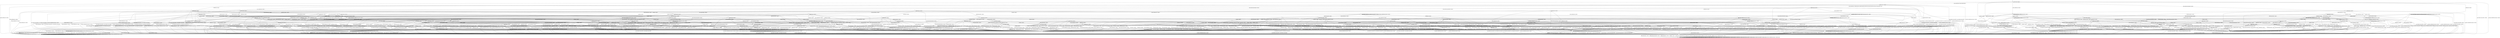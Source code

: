 digraph g {

	s0 [shape="circle" label="s0"];
	s1 [shape="circle" label="s1"];
	s2 [shape="circle" label="s2"];
	s3 [shape="circle" label="s3"];
	s4 [shape="circle" label="s4"];
	s5 [shape="circle" label="s5"];
	s6 [shape="circle" label="s6"];
	s7 [shape="circle" label="s7"];
	s8 [shape="circle" label="s8"];
	s9 [shape="circle" label="s9"];
	s10 [shape="circle" label="s10"];
	s11 [shape="circle" label="s11"];
	s12 [shape="circle" label="s12"];
	s13 [shape="circle" label="s13"];
	s14 [shape="circle" label="s14"];
	s15 [shape="circle" label="s15"];
	s16 [shape="circle" label="s16"];
	s17 [shape="circle" label="s17"];
	s18 [shape="circle" label="s18"];
	s19 [shape="circle" label="s19"];
	s20 [shape="circle" label="s20"];
	s21 [shape="circle" label="s21"];
	s22 [shape="circle" label="s22"];
	s23 [shape="circle" label="s23"];
	s24 [shape="circle" label="s24"];
	s25 [shape="circle" label="s25"];
	s26 [shape="circle" label="s26"];
	s27 [shape="circle" label="s27"];
	s28 [shape="circle" label="s28"];
	s29 [shape="circle" label="s29"];
	s30 [shape="circle" label="s30"];
	s31 [shape="circle" label="s31"];
	s32 [shape="circle" label="s32"];
	s33 [shape="circle" label="s33"];
	s34 [shape="circle" label="s34"];
	s35 [shape="circle" label="s35"];
	s36 [shape="circle" label="s36"];
	s37 [shape="circle" label="s37"];
	s38 [shape="circle" label="s38"];
	s39 [shape="circle" label="s39"];
	s40 [shape="circle" label="s40"];
	s41 [shape="circle" label="s41"];
	s42 [shape="circle" label="s42"];
	s43 [shape="circle" label="s43"];
	s44 [shape="circle" label="s44"];
	s45 [shape="circle" label="s45"];
	s46 [shape="circle" label="s46"];
	s47 [shape="circle" label="s47"];
	s48 [shape="circle" label="s48"];
	s49 [shape="circle" label="s49"];
	s50 [shape="circle" label="s50"];
	s51 [shape="circle" label="s51"];
	s52 [shape="circle" label="s52"];
	s53 [shape="circle" label="s53"];
	s54 [shape="circle" label="s54"];
	s55 [shape="circle" label="s55"];
	s56 [shape="circle" label="s56"];
	s57 [shape="circle" label="s57"];
	s58 [shape="circle" label="s58"];
	s59 [shape="circle" label="s59"];
	s60 [shape="circle" label="s60"];
	s61 [shape="circle" label="s61"];
	s62 [shape="circle" label="s62"];
	s63 [shape="circle" label="s63"];
	s64 [shape="circle" label="s64"];
	s65 [shape="circle" label="s65"];
	s66 [shape="circle" label="s66"];
	s67 [shape="circle" label="s67"];
	s68 [shape="circle" label="s68"];
	s69 [shape="circle" label="s69"];
	s70 [shape="circle" label="s70"];
	s71 [shape="circle" label="s71"];
	s72 [shape="circle" label="s72"];
	s73 [shape="circle" label="s73"];
	s74 [shape="circle" label="s74"];
	s75 [shape="circle" label="s75"];
	s76 [shape="circle" label="s76"];
	s77 [shape="circle" label="s77"];
	s78 [shape="circle" label="s78"];
	s79 [shape="circle" label="s79"];
	s80 [shape="circle" label="s80"];
	s81 [shape="circle" label="s81"];
	s82 [shape="circle" label="s82"];
	s83 [shape="circle" label="s83"];
	s84 [shape="circle" label="s84"];
	s85 [shape="circle" label="s85"];
	s86 [shape="circle" label="s86"];
	s87 [shape="circle" label="s87"];
	s88 [shape="circle" label="s88"];
	s89 [shape="circle" label="s89"];
	s90 [shape="circle" label="s90"];
	s91 [shape="circle" label="s91"];
	s92 [shape="circle" label="s92"];
	s93 [shape="circle" label="s93"];
	s94 [shape="circle" label="s94"];
	s95 [shape="circle" label="s95"];
	s96 [shape="circle" label="s96"];
	s97 [shape="circle" label="s97"];
	s98 [shape="circle" label="s98"];
	s99 [shape="circle" label="s99"];
	s100 [shape="circle" label="s100"];
	s101 [shape="circle" label="s101"];
	s0 -> s2 [label="ECDH_CLIENT_HELLO / HELLO_VERIFY_REQUEST"];
	s0 -> s16 [label="ECDH_CLIENT_KEY_EXCHANGE / TIMEOUT"];
	s0 -> s7 [label="CHANGE_CIPHER_SPEC / TIMEOUT"];
	s0 -> s5 [label="FINISHED / TIMEOUT"];
	s0 -> s0 [label="APPLICATION / TIMEOUT"];
	s0 -> s84 [label="CERTIFICATE / TIMEOUT"];
	s0 -> s8 [label="EMPTY_CERTIFICATE / TIMEOUT"];
	s0 -> s5 [label="CERTIFICATE_VERIFY / TIMEOUT"];
	s0 -> s1 [label="Alert(WARNING,CLOSE_NOTIFY) / TIMEOUT"];
	s0 -> s1 [label="Alert(FATAL,UNEXPECTED_MESSAGE) / TIMEOUT"];
	s1 -> s3 [label="ECDH_CLIENT_HELLO / TIMEOUT"];
	s1 -> s3 [label="ECDH_CLIENT_KEY_EXCHANGE / TIMEOUT"];
	s1 -> s3 [label="CHANGE_CIPHER_SPEC / TIMEOUT"];
	s1 -> s3 [label="FINISHED / TIMEOUT"];
	s1 -> s3 [label="APPLICATION / TIMEOUT"];
	s1 -> s3 [label="CERTIFICATE / TIMEOUT"];
	s1 -> s3 [label="EMPTY_CERTIFICATE / TIMEOUT"];
	s1 -> s3 [label="CERTIFICATE_VERIFY / TIMEOUT"];
	s1 -> s3 [label="Alert(WARNING,CLOSE_NOTIFY) / TIMEOUT"];
	s1 -> s3 [label="Alert(FATAL,UNEXPECTED_MESSAGE) / TIMEOUT"];
	s2 -> s4 [label="ECDH_CLIENT_HELLO / SERVER_HELLO|RSA_CERTIFICATE|ECDHE_SERVER_KEY_EXCHANGE|CERTIFICATE_REQUEST|SERVER_HELLO_DONE"];
	s2 -> s23 [label="ECDH_CLIENT_KEY_EXCHANGE / TIMEOUT"];
	s2 -> s7 [label="CHANGE_CIPHER_SPEC / TIMEOUT"];
	s2 -> s6 [label="FINISHED / TIMEOUT"];
	s2 -> s2 [label="APPLICATION / TIMEOUT"];
	s2 -> s72 [label="CERTIFICATE / TIMEOUT"];
	s2 -> s12 [label="EMPTY_CERTIFICATE / TIMEOUT"];
	s2 -> s6 [label="CERTIFICATE_VERIFY / TIMEOUT"];
	s2 -> s1 [label="Alert(WARNING,CLOSE_NOTIFY) / Alert(WARNING,CLOSE_NOTIFY)"];
	s2 -> s1 [label="Alert(FATAL,UNEXPECTED_MESSAGE) / TIMEOUT"];
	s3 -> s3 [label="ECDH_CLIENT_HELLO / SOCKET_CLOSED"];
	s3 -> s3 [label="ECDH_CLIENT_KEY_EXCHANGE / SOCKET_CLOSED"];
	s3 -> s3 [label="CHANGE_CIPHER_SPEC / SOCKET_CLOSED"];
	s3 -> s3 [label="FINISHED / SOCKET_CLOSED"];
	s3 -> s3 [label="APPLICATION / SOCKET_CLOSED"];
	s3 -> s3 [label="CERTIFICATE / SOCKET_CLOSED"];
	s3 -> s3 [label="EMPTY_CERTIFICATE / SOCKET_CLOSED"];
	s3 -> s3 [label="CERTIFICATE_VERIFY / SOCKET_CLOSED"];
	s3 -> s3 [label="Alert(WARNING,CLOSE_NOTIFY) / SOCKET_CLOSED"];
	s3 -> s3 [label="Alert(FATAL,UNEXPECTED_MESSAGE) / SOCKET_CLOSED"];
	s4 -> s1 [label="ECDH_CLIENT_HELLO / Alert(FATAL,UNEXPECTED_MESSAGE)"];
	s4 -> s20 [label="ECDH_CLIENT_KEY_EXCHANGE / TIMEOUT"];
	s4 -> s7 [label="CHANGE_CIPHER_SPEC / TIMEOUT"];
	s4 -> s6 [label="FINISHED / TIMEOUT"];
	s4 -> s4 [label="APPLICATION / TIMEOUT"];
	s4 -> s46 [label="CERTIFICATE / TIMEOUT"];
	s4 -> s10 [label="EMPTY_CERTIFICATE / TIMEOUT"];
	s4 -> s6 [label="CERTIFICATE_VERIFY / TIMEOUT"];
	s4 -> s1 [label="Alert(WARNING,CLOSE_NOTIFY) / Alert(WARNING,CLOSE_NOTIFY)"];
	s4 -> s1 [label="Alert(FATAL,UNEXPECTED_MESSAGE) / TIMEOUT"];
	s5 -> s5 [label="ECDH_CLIENT_HELLO / TIMEOUT"];
	s5 -> s5 [label="ECDH_CLIENT_KEY_EXCHANGE / TIMEOUT"];
	s5 -> s7 [label="CHANGE_CIPHER_SPEC / TIMEOUT"];
	s5 -> s5 [label="FINISHED / TIMEOUT"];
	s5 -> s5 [label="APPLICATION / TIMEOUT"];
	s5 -> s5 [label="CERTIFICATE / TIMEOUT"];
	s5 -> s5 [label="EMPTY_CERTIFICATE / TIMEOUT"];
	s5 -> s5 [label="CERTIFICATE_VERIFY / TIMEOUT"];
	s5 -> s1 [label="Alert(WARNING,CLOSE_NOTIFY) / TIMEOUT"];
	s5 -> s1 [label="Alert(FATAL,UNEXPECTED_MESSAGE) / TIMEOUT"];
	s6 -> s6 [label="ECDH_CLIENT_HELLO / TIMEOUT"];
	s6 -> s6 [label="ECDH_CLIENT_KEY_EXCHANGE / TIMEOUT"];
	s6 -> s7 [label="CHANGE_CIPHER_SPEC / TIMEOUT"];
	s6 -> s6 [label="FINISHED / TIMEOUT"];
	s6 -> s6 [label="APPLICATION / TIMEOUT"];
	s6 -> s6 [label="CERTIFICATE / TIMEOUT"];
	s6 -> s6 [label="EMPTY_CERTIFICATE / TIMEOUT"];
	s6 -> s6 [label="CERTIFICATE_VERIFY / TIMEOUT"];
	s6 -> s1 [label="Alert(WARNING,CLOSE_NOTIFY) / Alert(WARNING,CLOSE_NOTIFY)"];
	s6 -> s1 [label="Alert(FATAL,UNEXPECTED_MESSAGE) / TIMEOUT"];
	s7 -> s7 [label="ECDH_CLIENT_HELLO / TIMEOUT"];
	s7 -> s7 [label="ECDH_CLIENT_KEY_EXCHANGE / TIMEOUT"];
	s7 -> s7 [label="CHANGE_CIPHER_SPEC / TIMEOUT"];
	s7 -> s7 [label="FINISHED / TIMEOUT"];
	s7 -> s7 [label="APPLICATION / TIMEOUT"];
	s7 -> s7 [label="CERTIFICATE / TIMEOUT"];
	s7 -> s7 [label="EMPTY_CERTIFICATE / TIMEOUT"];
	s7 -> s7 [label="CERTIFICATE_VERIFY / TIMEOUT"];
	s7 -> s7 [label="Alert(WARNING,CLOSE_NOTIFY) / TIMEOUT"];
	s7 -> s7 [label="Alert(FATAL,UNEXPECTED_MESSAGE) / TIMEOUT"];
	s8 -> s8 [label="ECDH_CLIENT_HELLO / TIMEOUT"];
	s8 -> s32 [label="ECDH_CLIENT_KEY_EXCHANGE / TIMEOUT"];
	s8 -> s9 [label="CHANGE_CIPHER_SPEC / TIMEOUT"];
	s8 -> s86 [label="FINISHED / TIMEOUT"];
	s8 -> s8 [label="APPLICATION / TIMEOUT"];
	s8 -> s5 [label="CERTIFICATE / TIMEOUT"];
	s8 -> s5 [label="EMPTY_CERTIFICATE / TIMEOUT"];
	s8 -> s14 [label="CERTIFICATE_VERIFY / TIMEOUT"];
	s8 -> s1 [label="Alert(WARNING,CLOSE_NOTIFY) / TIMEOUT"];
	s8 -> s1 [label="Alert(FATAL,UNEXPECTED_MESSAGE) / TIMEOUT"];
	s9 -> s1 [label="ECDH_CLIENT_HELLO / TIMEOUT"];
	s9 -> s1 [label="ECDH_CLIENT_KEY_EXCHANGE / TIMEOUT"];
	s9 -> s7 [label="CHANGE_CIPHER_SPEC / TIMEOUT"];
	s9 -> s1 [label="FINISHED / TIMEOUT"];
	s9 -> s9 [label="APPLICATION / TIMEOUT"];
	s9 -> s1 [label="CERTIFICATE / TIMEOUT"];
	s9 -> s1 [label="EMPTY_CERTIFICATE / TIMEOUT"];
	s9 -> s1 [label="CERTIFICATE_VERIFY / TIMEOUT"];
	s9 -> s9 [label="Alert(WARNING,CLOSE_NOTIFY) / TIMEOUT"];
	s9 -> s9 [label="Alert(FATAL,UNEXPECTED_MESSAGE) / TIMEOUT"];
	s10 -> s28 [label="ECDH_CLIENT_HELLO / TIMEOUT"];
	s10 -> s26 [label="ECDH_CLIENT_KEY_EXCHANGE / TIMEOUT"];
	s10 -> s11 [label="CHANGE_CIPHER_SPEC / TIMEOUT"];
	s10 -> s10 [label="FINISHED / TIMEOUT"];
	s10 -> s10 [label="APPLICATION / TIMEOUT"];
	s10 -> s6 [label="CERTIFICATE / TIMEOUT"];
	s10 -> s6 [label="EMPTY_CERTIFICATE / TIMEOUT"];
	s10 -> s10 [label="CERTIFICATE_VERIFY / TIMEOUT"];
	s10 -> s1 [label="Alert(WARNING,CLOSE_NOTIFY) / Alert(WARNING,CLOSE_NOTIFY)"];
	s10 -> s1 [label="Alert(FATAL,UNEXPECTED_MESSAGE) / TIMEOUT"];
	s11 -> s1 [label="ECDH_CLIENT_HELLO / Alert(FATAL,BAD_CERTIFICATE)"];
	s11 -> s1 [label="ECDH_CLIENT_KEY_EXCHANGE / Alert(FATAL,BAD_CERTIFICATE)"];
	s11 -> s7 [label="CHANGE_CIPHER_SPEC / TIMEOUT"];
	s11 -> s1 [label="FINISHED / Alert(FATAL,BAD_CERTIFICATE)"];
	s11 -> s11 [label="APPLICATION / TIMEOUT"];
	s11 -> s1 [label="CERTIFICATE / Alert(FATAL,BAD_CERTIFICATE)"];
	s11 -> s1 [label="EMPTY_CERTIFICATE / Alert(FATAL,BAD_CERTIFICATE)"];
	s11 -> s1 [label="CERTIFICATE_VERIFY / Alert(FATAL,BAD_CERTIFICATE)"];
	s11 -> s11 [label="Alert(WARNING,CLOSE_NOTIFY) / TIMEOUT"];
	s11 -> s11 [label="Alert(FATAL,UNEXPECTED_MESSAGE) / TIMEOUT"];
	s12 -> s18 [label="ECDH_CLIENT_HELLO / TIMEOUT"];
	s12 -> s15 [label="ECDH_CLIENT_KEY_EXCHANGE / TIMEOUT"];
	s12 -> s13 [label="CHANGE_CIPHER_SPEC / TIMEOUT"];
	s12 -> s83 [label="FINISHED / TIMEOUT"];
	s12 -> s12 [label="APPLICATION / TIMEOUT"];
	s12 -> s6 [label="CERTIFICATE / TIMEOUT"];
	s12 -> s6 [label="EMPTY_CERTIFICATE / TIMEOUT"];
	s12 -> s52 [label="CERTIFICATE_VERIFY / TIMEOUT"];
	s12 -> s1 [label="Alert(WARNING,CLOSE_NOTIFY) / Alert(WARNING,CLOSE_NOTIFY)"];
	s12 -> s1 [label="Alert(FATAL,UNEXPECTED_MESSAGE) / TIMEOUT"];
	s13 -> s1 [label="ECDH_CLIENT_HELLO / Alert(FATAL,UNEXPECTED_MESSAGE)"];
	s13 -> s1 [label="ECDH_CLIENT_KEY_EXCHANGE / Alert(FATAL,UNEXPECTED_MESSAGE)"];
	s13 -> s7 [label="CHANGE_CIPHER_SPEC / TIMEOUT"];
	s13 -> s1 [label="FINISHED / Alert(FATAL,UNEXPECTED_MESSAGE)"];
	s13 -> s13 [label="APPLICATION / TIMEOUT"];
	s13 -> s1 [label="CERTIFICATE / Alert(FATAL,UNEXPECTED_MESSAGE)"];
	s13 -> s1 [label="EMPTY_CERTIFICATE / Alert(FATAL,UNEXPECTED_MESSAGE)"];
	s13 -> s1 [label="CERTIFICATE_VERIFY / Alert(FATAL,UNEXPECTED_MESSAGE)"];
	s13 -> s13 [label="Alert(WARNING,CLOSE_NOTIFY) / TIMEOUT"];
	s13 -> s13 [label="Alert(FATAL,UNEXPECTED_MESSAGE) / TIMEOUT"];
	s14 -> s29 [label="ECDH_CLIENT_HELLO / TIMEOUT"];
	s14 -> s37 [label="ECDH_CLIENT_KEY_EXCHANGE / TIMEOUT"];
	s14 -> s9 [label="CHANGE_CIPHER_SPEC / TIMEOUT"];
	s14 -> s17 [label="FINISHED / TIMEOUT"];
	s14 -> s14 [label="APPLICATION / TIMEOUT"];
	s14 -> s5 [label="CERTIFICATE / TIMEOUT"];
	s14 -> s5 [label="EMPTY_CERTIFICATE / TIMEOUT"];
	s14 -> s5 [label="CERTIFICATE_VERIFY / TIMEOUT"];
	s14 -> s1 [label="Alert(WARNING,CLOSE_NOTIFY) / TIMEOUT"];
	s14 -> s1 [label="Alert(FATAL,UNEXPECTED_MESSAGE) / TIMEOUT"];
	s15 -> s19 [label="ECDH_CLIENT_HELLO / TIMEOUT"];
	s15 -> s6 [label="ECDH_CLIENT_KEY_EXCHANGE / TIMEOUT"];
	s15 -> s13 [label="CHANGE_CIPHER_SPEC / TIMEOUT"];
	s15 -> s25 [label="FINISHED / TIMEOUT"];
	s15 -> s15 [label="APPLICATION / TIMEOUT"];
	s15 -> s6 [label="CERTIFICATE / TIMEOUT"];
	s15 -> s6 [label="EMPTY_CERTIFICATE / TIMEOUT"];
	s15 -> s45 [label="CERTIFICATE_VERIFY / TIMEOUT"];
	s15 -> s1 [label="Alert(WARNING,CLOSE_NOTIFY) / Alert(WARNING,CLOSE_NOTIFY)"];
	s15 -> s1 [label="Alert(FATAL,UNEXPECTED_MESSAGE) / TIMEOUT"];
	s16 -> s97 [label="ECDH_CLIENT_HELLO / TIMEOUT"];
	s16 -> s5 [label="ECDH_CLIENT_KEY_EXCHANGE / TIMEOUT"];
	s16 -> s9 [label="CHANGE_CIPHER_SPEC / TIMEOUT"];
	s16 -> s62 [label="FINISHED / TIMEOUT"];
	s16 -> s16 [label="APPLICATION / TIMEOUT"];
	s16 -> s32 [label="CERTIFICATE / TIMEOUT"];
	s16 -> s32 [label="EMPTY_CERTIFICATE / TIMEOUT"];
	s16 -> s30 [label="CERTIFICATE_VERIFY / TIMEOUT"];
	s16 -> s1 [label="Alert(WARNING,CLOSE_NOTIFY) / TIMEOUT"];
	s16 -> s1 [label="Alert(FATAL,UNEXPECTED_MESSAGE) / TIMEOUT"];
	s17 -> s69 [label="ECDH_CLIENT_HELLO / TIMEOUT"];
	s17 -> s67 [label="ECDH_CLIENT_KEY_EXCHANGE / TIMEOUT"];
	s17 -> s9 [label="CHANGE_CIPHER_SPEC / TIMEOUT"];
	s17 -> s5 [label="FINISHED / TIMEOUT"];
	s17 -> s17 [label="APPLICATION / TIMEOUT"];
	s17 -> s5 [label="CERTIFICATE / TIMEOUT"];
	s17 -> s5 [label="EMPTY_CERTIFICATE / TIMEOUT"];
	s17 -> s5 [label="CERTIFICATE_VERIFY / TIMEOUT"];
	s17 -> s1 [label="Alert(WARNING,CLOSE_NOTIFY) / TIMEOUT"];
	s17 -> s1 [label="Alert(FATAL,UNEXPECTED_MESSAGE) / TIMEOUT"];
	s18 -> s6 [label="ECDH_CLIENT_HELLO / TIMEOUT"];
	s18 -> s19 [label="ECDH_CLIENT_KEY_EXCHANGE / TIMEOUT"];
	s18 -> s13 [label="CHANGE_CIPHER_SPEC / TIMEOUT"];
	s18 -> s80 [label="FINISHED / TIMEOUT"];
	s18 -> s18 [label="APPLICATION / TIMEOUT"];
	s18 -> s6 [label="CERTIFICATE / TIMEOUT"];
	s18 -> s6 [label="EMPTY_CERTIFICATE / TIMEOUT"];
	s18 -> s78 [label="CERTIFICATE_VERIFY / TIMEOUT"];
	s18 -> s1 [label="Alert(WARNING,CLOSE_NOTIFY) / Alert(WARNING,CLOSE_NOTIFY)"];
	s18 -> s1 [label="Alert(FATAL,UNEXPECTED_MESSAGE) / TIMEOUT"];
	s19 -> s6 [label="ECDH_CLIENT_HELLO / TIMEOUT"];
	s19 -> s6 [label="ECDH_CLIENT_KEY_EXCHANGE / TIMEOUT"];
	s19 -> s13 [label="CHANGE_CIPHER_SPEC / TIMEOUT"];
	s19 -> s81 [label="FINISHED / TIMEOUT"];
	s19 -> s19 [label="APPLICATION / TIMEOUT"];
	s19 -> s6 [label="CERTIFICATE / TIMEOUT"];
	s19 -> s6 [label="EMPTY_CERTIFICATE / TIMEOUT"];
	s19 -> s93 [label="CERTIFICATE_VERIFY / TIMEOUT"];
	s19 -> s1 [label="Alert(WARNING,CLOSE_NOTIFY) / Alert(WARNING,CLOSE_NOTIFY)"];
	s19 -> s1 [label="Alert(FATAL,UNEXPECTED_MESSAGE) / TIMEOUT"];
	s20 -> s94 [label="ECDH_CLIENT_HELLO / TIMEOUT"];
	s20 -> s6 [label="ECDH_CLIENT_KEY_EXCHANGE / TIMEOUT"];
	s20 -> s44 [label="CHANGE_CIPHER_SPEC / TIMEOUT"];
	s20 -> s24 [label="FINISHED / TIMEOUT"];
	s20 -> s20 [label="APPLICATION / TIMEOUT"];
	s20 -> s87 [label="CERTIFICATE / TIMEOUT"];
	s20 -> s26 [label="EMPTY_CERTIFICATE / TIMEOUT"];
	s20 -> s21 [label="CERTIFICATE_VERIFY / TIMEOUT"];
	s20 -> s1 [label="Alert(WARNING,CLOSE_NOTIFY) / Alert(WARNING,CLOSE_NOTIFY)"];
	s20 -> s1 [label="Alert(FATAL,UNEXPECTED_MESSAGE) / TIMEOUT"];
	s21 -> s33 [label="ECDH_CLIENT_HELLO / TIMEOUT"];
	s21 -> s6 [label="ECDH_CLIENT_KEY_EXCHANGE / TIMEOUT"];
	s21 -> s22 [label="CHANGE_CIPHER_SPEC / TIMEOUT"];
	s21 -> s59 [label="FINISHED / TIMEOUT"];
	s21 -> s21 [label="APPLICATION / TIMEOUT"];
	s21 -> s27 [label="CERTIFICATE / TIMEOUT"];
	s21 -> s27 [label="EMPTY_CERTIFICATE / TIMEOUT"];
	s21 -> s6 [label="CERTIFICATE_VERIFY / TIMEOUT"];
	s21 -> s1 [label="Alert(WARNING,CLOSE_NOTIFY) / Alert(WARNING,CLOSE_NOTIFY)"];
	s21 -> s1 [label="Alert(FATAL,UNEXPECTED_MESSAGE) / TIMEOUT"];
	s22 -> s1 [label="ECDH_CLIENT_HELLO / Alert(FATAL,HANDSHAKE_FAILURE)"];
	s22 -> s1 [label="ECDH_CLIENT_KEY_EXCHANGE / Alert(FATAL,HANDSHAKE_FAILURE)"];
	s22 -> s7 [label="CHANGE_CIPHER_SPEC / TIMEOUT"];
	s22 -> s1 [label="FINISHED / Alert(FATAL,HANDSHAKE_FAILURE)"];
	s22 -> s22 [label="APPLICATION / TIMEOUT"];
	s22 -> s1 [label="CERTIFICATE / Alert(FATAL,HANDSHAKE_FAILURE)"];
	s22 -> s1 [label="EMPTY_CERTIFICATE / Alert(FATAL,HANDSHAKE_FAILURE)"];
	s22 -> s1 [label="CERTIFICATE_VERIFY / Alert(FATAL,HANDSHAKE_FAILURE)"];
	s22 -> s22 [label="Alert(WARNING,CLOSE_NOTIFY) / TIMEOUT"];
	s22 -> s22 [label="Alert(FATAL,UNEXPECTED_MESSAGE) / TIMEOUT"];
	s23 -> s94 [label="ECDH_CLIENT_HELLO / TIMEOUT"];
	s23 -> s6 [label="ECDH_CLIENT_KEY_EXCHANGE / TIMEOUT"];
	s23 -> s13 [label="CHANGE_CIPHER_SPEC / TIMEOUT"];
	s23 -> s24 [label="FINISHED / TIMEOUT"];
	s23 -> s23 [label="APPLICATION / TIMEOUT"];
	s23 -> s15 [label="CERTIFICATE / TIMEOUT"];
	s23 -> s15 [label="EMPTY_CERTIFICATE / TIMEOUT"];
	s23 -> s101 [label="CERTIFICATE_VERIFY / TIMEOUT"];
	s23 -> s1 [label="Alert(WARNING,CLOSE_NOTIFY) / Alert(WARNING,CLOSE_NOTIFY)"];
	s23 -> s1 [label="Alert(FATAL,UNEXPECTED_MESSAGE) / TIMEOUT"];
	s24 -> s42 [label="ECDH_CLIENT_HELLO / TIMEOUT"];
	s24 -> s6 [label="ECDH_CLIENT_KEY_EXCHANGE / TIMEOUT"];
	s24 -> s13 [label="CHANGE_CIPHER_SPEC / TIMEOUT"];
	s24 -> s6 [label="FINISHED / TIMEOUT"];
	s24 -> s24 [label="APPLICATION / TIMEOUT"];
	s24 -> s25 [label="CERTIFICATE / TIMEOUT"];
	s24 -> s25 [label="EMPTY_CERTIFICATE / TIMEOUT"];
	s24 -> s24 [label="CERTIFICATE_VERIFY / TIMEOUT"];
	s24 -> s1 [label="Alert(WARNING,CLOSE_NOTIFY) / Alert(WARNING,CLOSE_NOTIFY)"];
	s24 -> s1 [label="Alert(FATAL,UNEXPECTED_MESSAGE) / TIMEOUT"];
	s25 -> s81 [label="ECDH_CLIENT_HELLO / TIMEOUT"];
	s25 -> s6 [label="ECDH_CLIENT_KEY_EXCHANGE / TIMEOUT"];
	s25 -> s13 [label="CHANGE_CIPHER_SPEC / TIMEOUT"];
	s25 -> s6 [label="FINISHED / TIMEOUT"];
	s25 -> s25 [label="APPLICATION / TIMEOUT"];
	s25 -> s6 [label="CERTIFICATE / TIMEOUT"];
	s25 -> s6 [label="EMPTY_CERTIFICATE / TIMEOUT"];
	s25 -> s39 [label="CERTIFICATE_VERIFY / TIMEOUT"];
	s25 -> s1 [label="Alert(WARNING,CLOSE_NOTIFY) / Alert(WARNING,CLOSE_NOTIFY)"];
	s25 -> s1 [label="Alert(FATAL,UNEXPECTED_MESSAGE) / TIMEOUT"];
	s26 -> s38 [label="ECDH_CLIENT_HELLO / TIMEOUT"];
	s26 -> s6 [label="ECDH_CLIENT_KEY_EXCHANGE / TIMEOUT"];
	s26 -> s11 [label="CHANGE_CIPHER_SPEC / TIMEOUT"];
	s26 -> s26 [label="FINISHED / TIMEOUT"];
	s26 -> s26 [label="APPLICATION / TIMEOUT"];
	s26 -> s6 [label="CERTIFICATE / TIMEOUT"];
	s26 -> s6 [label="EMPTY_CERTIFICATE / TIMEOUT"];
	s26 -> s41 [label="CERTIFICATE_VERIFY / TIMEOUT"];
	s26 -> s1 [label="Alert(WARNING,CLOSE_NOTIFY) / Alert(WARNING,CLOSE_NOTIFY)"];
	s26 -> s1 [label="Alert(FATAL,UNEXPECTED_MESSAGE) / TIMEOUT"];
	s27 -> s73 [label="ECDH_CLIENT_HELLO / TIMEOUT"];
	s27 -> s6 [label="ECDH_CLIENT_KEY_EXCHANGE / TIMEOUT"];
	s27 -> s22 [label="CHANGE_CIPHER_SPEC / TIMEOUT"];
	s27 -> s60 [label="FINISHED / TIMEOUT"];
	s27 -> s27 [label="APPLICATION / TIMEOUT"];
	s27 -> s6 [label="CERTIFICATE / TIMEOUT"];
	s27 -> s6 [label="EMPTY_CERTIFICATE / TIMEOUT"];
	s27 -> s6 [label="CERTIFICATE_VERIFY / TIMEOUT"];
	s27 -> s1 [label="Alert(WARNING,CLOSE_NOTIFY) / Alert(WARNING,CLOSE_NOTIFY)"];
	s27 -> s1 [label="Alert(FATAL,UNEXPECTED_MESSAGE) / TIMEOUT"];
	s28 -> s6 [label="ECDH_CLIENT_HELLO / TIMEOUT"];
	s28 -> s38 [label="ECDH_CLIENT_KEY_EXCHANGE / TIMEOUT"];
	s28 -> s11 [label="CHANGE_CIPHER_SPEC / TIMEOUT"];
	s28 -> s28 [label="FINISHED / TIMEOUT"];
	s28 -> s28 [label="APPLICATION / TIMEOUT"];
	s28 -> s6 [label="CERTIFICATE / TIMEOUT"];
	s28 -> s6 [label="EMPTY_CERTIFICATE / TIMEOUT"];
	s28 -> s28 [label="CERTIFICATE_VERIFY / TIMEOUT"];
	s28 -> s1 [label="Alert(WARNING,CLOSE_NOTIFY) / Alert(WARNING,CLOSE_NOTIFY)"];
	s28 -> s1 [label="Alert(FATAL,UNEXPECTED_MESSAGE) / TIMEOUT"];
	s29 -> s5 [label="ECDH_CLIENT_HELLO / TIMEOUT"];
	s29 -> s43 [label="ECDH_CLIENT_KEY_EXCHANGE / TIMEOUT"];
	s29 -> s9 [label="CHANGE_CIPHER_SPEC / TIMEOUT"];
	s29 -> s69 [label="FINISHED / TIMEOUT"];
	s29 -> s29 [label="APPLICATION / TIMEOUT"];
	s29 -> s5 [label="CERTIFICATE / TIMEOUT"];
	s29 -> s5 [label="EMPTY_CERTIFICATE / TIMEOUT"];
	s29 -> s5 [label="CERTIFICATE_VERIFY / TIMEOUT"];
	s29 -> s1 [label="Alert(WARNING,CLOSE_NOTIFY) / TIMEOUT"];
	s29 -> s1 [label="Alert(FATAL,UNEXPECTED_MESSAGE) / TIMEOUT"];
	s30 -> s31 [label="ECDH_CLIENT_HELLO / TIMEOUT"];
	s30 -> s5 [label="ECDH_CLIENT_KEY_EXCHANGE / TIMEOUT"];
	s30 -> s9 [label="CHANGE_CIPHER_SPEC / TIMEOUT"];
	s30 -> s66 [label="FINISHED / TIMEOUT"];
	s30 -> s30 [label="APPLICATION / TIMEOUT"];
	s30 -> s37 [label="CERTIFICATE / TIMEOUT"];
	s30 -> s37 [label="EMPTY_CERTIFICATE / TIMEOUT"];
	s30 -> s5 [label="CERTIFICATE_VERIFY / TIMEOUT"];
	s30 -> s1 [label="Alert(WARNING,CLOSE_NOTIFY) / TIMEOUT"];
	s30 -> s1 [label="Alert(FATAL,UNEXPECTED_MESSAGE) / TIMEOUT"];
	s31 -> s5 [label="ECDH_CLIENT_HELLO / TIMEOUT"];
	s31 -> s5 [label="ECDH_CLIENT_KEY_EXCHANGE / TIMEOUT"];
	s31 -> s9 [label="CHANGE_CIPHER_SPEC / TIMEOUT"];
	s31 -> s34 [label="FINISHED / TIMEOUT"];
	s31 -> s31 [label="APPLICATION / TIMEOUT"];
	s31 -> s43 [label="CERTIFICATE / TIMEOUT"];
	s31 -> s43 [label="EMPTY_CERTIFICATE / TIMEOUT"];
	s31 -> s5 [label="CERTIFICATE_VERIFY / TIMEOUT"];
	s31 -> s1 [label="Alert(WARNING,CLOSE_NOTIFY) / TIMEOUT"];
	s31 -> s1 [label="Alert(FATAL,UNEXPECTED_MESSAGE) / TIMEOUT"];
	s32 -> s32 [label="ECDH_CLIENT_HELLO / TIMEOUT"];
	s32 -> s5 [label="ECDH_CLIENT_KEY_EXCHANGE / TIMEOUT"];
	s32 -> s9 [label="CHANGE_CIPHER_SPEC / TIMEOUT"];
	s32 -> s63 [label="FINISHED / TIMEOUT"];
	s32 -> s32 [label="APPLICATION / TIMEOUT"];
	s32 -> s5 [label="CERTIFICATE / TIMEOUT"];
	s32 -> s5 [label="EMPTY_CERTIFICATE / TIMEOUT"];
	s32 -> s37 [label="CERTIFICATE_VERIFY / TIMEOUT"];
	s32 -> s1 [label="Alert(WARNING,CLOSE_NOTIFY) / TIMEOUT"];
	s32 -> s1 [label="Alert(FATAL,UNEXPECTED_MESSAGE) / TIMEOUT"];
	s33 -> s6 [label="ECDH_CLIENT_HELLO / TIMEOUT"];
	s33 -> s6 [label="ECDH_CLIENT_KEY_EXCHANGE / TIMEOUT"];
	s33 -> s22 [label="CHANGE_CIPHER_SPEC / TIMEOUT"];
	s33 -> s35 [label="FINISHED / TIMEOUT"];
	s33 -> s33 [label="APPLICATION / TIMEOUT"];
	s33 -> s73 [label="CERTIFICATE / TIMEOUT"];
	s33 -> s73 [label="EMPTY_CERTIFICATE / TIMEOUT"];
	s33 -> s6 [label="CERTIFICATE_VERIFY / TIMEOUT"];
	s33 -> s1 [label="Alert(WARNING,CLOSE_NOTIFY) / Alert(WARNING,CLOSE_NOTIFY)"];
	s33 -> s1 [label="Alert(FATAL,UNEXPECTED_MESSAGE) / TIMEOUT"];
	s34 -> s5 [label="ECDH_CLIENT_HELLO / TIMEOUT"];
	s34 -> s5 [label="ECDH_CLIENT_KEY_EXCHANGE / TIMEOUT"];
	s34 -> s9 [label="CHANGE_CIPHER_SPEC / TIMEOUT"];
	s34 -> s5 [label="FINISHED / TIMEOUT"];
	s34 -> s34 [label="APPLICATION / TIMEOUT"];
	s34 -> s64 [label="CERTIFICATE / TIMEOUT"];
	s34 -> s64 [label="EMPTY_CERTIFICATE / TIMEOUT"];
	s34 -> s5 [label="CERTIFICATE_VERIFY / TIMEOUT"];
	s34 -> s1 [label="Alert(WARNING,CLOSE_NOTIFY) / TIMEOUT"];
	s34 -> s1 [label="Alert(FATAL,UNEXPECTED_MESSAGE) / TIMEOUT"];
	s35 -> s6 [label="ECDH_CLIENT_HELLO / TIMEOUT"];
	s35 -> s6 [label="ECDH_CLIENT_KEY_EXCHANGE / TIMEOUT"];
	s35 -> s22 [label="CHANGE_CIPHER_SPEC / TIMEOUT"];
	s35 -> s6 [label="FINISHED / TIMEOUT"];
	s35 -> s35 [label="APPLICATION / TIMEOUT"];
	s35 -> s36 [label="CERTIFICATE / TIMEOUT"];
	s35 -> s36 [label="EMPTY_CERTIFICATE / TIMEOUT"];
	s35 -> s6 [label="CERTIFICATE_VERIFY / TIMEOUT"];
	s35 -> s1 [label="Alert(WARNING,CLOSE_NOTIFY) / Alert(WARNING,CLOSE_NOTIFY)"];
	s35 -> s1 [label="Alert(FATAL,UNEXPECTED_MESSAGE) / TIMEOUT"];
	s36 -> s6 [label="ECDH_CLIENT_HELLO / TIMEOUT"];
	s36 -> s6 [label="ECDH_CLIENT_KEY_EXCHANGE / TIMEOUT"];
	s36 -> s22 [label="CHANGE_CIPHER_SPEC / TIMEOUT"];
	s36 -> s6 [label="FINISHED / TIMEOUT"];
	s36 -> s36 [label="APPLICATION / TIMEOUT"];
	s36 -> s6 [label="CERTIFICATE / TIMEOUT"];
	s36 -> s6 [label="EMPTY_CERTIFICATE / TIMEOUT"];
	s36 -> s6 [label="CERTIFICATE_VERIFY / TIMEOUT"];
	s36 -> s1 [label="Alert(WARNING,CLOSE_NOTIFY) / Alert(WARNING,CLOSE_NOTIFY)"];
	s36 -> s1 [label="Alert(FATAL,UNEXPECTED_MESSAGE) / TIMEOUT"];
	s37 -> s43 [label="ECDH_CLIENT_HELLO / TIMEOUT"];
	s37 -> s5 [label="ECDH_CLIENT_KEY_EXCHANGE / TIMEOUT"];
	s37 -> s9 [label="CHANGE_CIPHER_SPEC / TIMEOUT"];
	s37 -> s67 [label="FINISHED / TIMEOUT"];
	s37 -> s37 [label="APPLICATION / TIMEOUT"];
	s37 -> s5 [label="CERTIFICATE / TIMEOUT"];
	s37 -> s5 [label="EMPTY_CERTIFICATE / TIMEOUT"];
	s37 -> s5 [label="CERTIFICATE_VERIFY / TIMEOUT"];
	s37 -> s1 [label="Alert(WARNING,CLOSE_NOTIFY) / TIMEOUT"];
	s37 -> s1 [label="Alert(FATAL,UNEXPECTED_MESSAGE) / TIMEOUT"];
	s38 -> s6 [label="ECDH_CLIENT_HELLO / TIMEOUT"];
	s38 -> s6 [label="ECDH_CLIENT_KEY_EXCHANGE / TIMEOUT"];
	s38 -> s11 [label="CHANGE_CIPHER_SPEC / TIMEOUT"];
	s38 -> s38 [label="FINISHED / TIMEOUT"];
	s38 -> s38 [label="APPLICATION / TIMEOUT"];
	s38 -> s6 [label="CERTIFICATE / TIMEOUT"];
	s38 -> s6 [label="EMPTY_CERTIFICATE / TIMEOUT"];
	s38 -> s47 [label="CERTIFICATE_VERIFY / TIMEOUT"];
	s38 -> s1 [label="Alert(WARNING,CLOSE_NOTIFY) / Alert(WARNING,CLOSE_NOTIFY)"];
	s38 -> s1 [label="Alert(FATAL,UNEXPECTED_MESSAGE) / TIMEOUT"];
	s39 -> s40 [label="ECDH_CLIENT_HELLO / TIMEOUT"];
	s39 -> s6 [label="ECDH_CLIENT_KEY_EXCHANGE / TIMEOUT"];
	s39 -> s13 [label="CHANGE_CIPHER_SPEC / TIMEOUT"];
	s39 -> s6 [label="FINISHED / TIMEOUT"];
	s39 -> s39 [label="APPLICATION / TIMEOUT"];
	s39 -> s6 [label="CERTIFICATE / TIMEOUT"];
	s39 -> s6 [label="EMPTY_CERTIFICATE / TIMEOUT"];
	s39 -> s6 [label="CERTIFICATE_VERIFY / TIMEOUT"];
	s39 -> s1 [label="Alert(WARNING,CLOSE_NOTIFY) / Alert(WARNING,CLOSE_NOTIFY)"];
	s39 -> s1 [label="Alert(FATAL,UNEXPECTED_MESSAGE) / TIMEOUT"];
	s40 -> s6 [label="ECDH_CLIENT_HELLO / TIMEOUT"];
	s40 -> s6 [label="ECDH_CLIENT_KEY_EXCHANGE / TIMEOUT"];
	s40 -> s13 [label="CHANGE_CIPHER_SPEC / TIMEOUT"];
	s40 -> s6 [label="FINISHED / TIMEOUT"];
	s40 -> s40 [label="APPLICATION / TIMEOUT"];
	s40 -> s6 [label="CERTIFICATE / TIMEOUT"];
	s40 -> s6 [label="EMPTY_CERTIFICATE / TIMEOUT"];
	s40 -> s6 [label="CERTIFICATE_VERIFY / TIMEOUT"];
	s40 -> s1 [label="Alert(WARNING,CLOSE_NOTIFY) / Alert(WARNING,CLOSE_NOTIFY)"];
	s40 -> s1 [label="Alert(FATAL,UNEXPECTED_MESSAGE) / TIMEOUT"];
	s41 -> s47 [label="ECDH_CLIENT_HELLO / TIMEOUT"];
	s41 -> s6 [label="ECDH_CLIENT_KEY_EXCHANGE / TIMEOUT"];
	s41 -> s11 [label="CHANGE_CIPHER_SPEC / TIMEOUT"];
	s41 -> s41 [label="FINISHED / TIMEOUT"];
	s41 -> s41 [label="APPLICATION / TIMEOUT"];
	s41 -> s6 [label="CERTIFICATE / TIMEOUT"];
	s41 -> s6 [label="EMPTY_CERTIFICATE / TIMEOUT"];
	s41 -> s6 [label="CERTIFICATE_VERIFY / TIMEOUT"];
	s41 -> s1 [label="Alert(WARNING,CLOSE_NOTIFY) / Alert(WARNING,CLOSE_NOTIFY)"];
	s41 -> s1 [label="Alert(FATAL,UNEXPECTED_MESSAGE) / TIMEOUT"];
	s42 -> s6 [label="ECDH_CLIENT_HELLO / TIMEOUT"];
	s42 -> s6 [label="ECDH_CLIENT_KEY_EXCHANGE / TIMEOUT"];
	s42 -> s13 [label="CHANGE_CIPHER_SPEC / TIMEOUT"];
	s42 -> s6 [label="FINISHED / TIMEOUT"];
	s42 -> s42 [label="APPLICATION / TIMEOUT"];
	s42 -> s81 [label="CERTIFICATE / TIMEOUT"];
	s42 -> s81 [label="EMPTY_CERTIFICATE / TIMEOUT"];
	s42 -> s42 [label="CERTIFICATE_VERIFY / TIMEOUT"];
	s42 -> s1 [label="Alert(WARNING,CLOSE_NOTIFY) / Alert(WARNING,CLOSE_NOTIFY)"];
	s42 -> s1 [label="Alert(FATAL,UNEXPECTED_MESSAGE) / TIMEOUT"];
	s43 -> s5 [label="ECDH_CLIENT_HELLO / TIMEOUT"];
	s43 -> s5 [label="ECDH_CLIENT_KEY_EXCHANGE / TIMEOUT"];
	s43 -> s9 [label="CHANGE_CIPHER_SPEC / TIMEOUT"];
	s43 -> s64 [label="FINISHED / TIMEOUT"];
	s43 -> s43 [label="APPLICATION / TIMEOUT"];
	s43 -> s5 [label="CERTIFICATE / TIMEOUT"];
	s43 -> s5 [label="EMPTY_CERTIFICATE / TIMEOUT"];
	s43 -> s5 [label="CERTIFICATE_VERIFY / TIMEOUT"];
	s43 -> s1 [label="Alert(WARNING,CLOSE_NOTIFY) / TIMEOUT"];
	s43 -> s1 [label="Alert(FATAL,UNEXPECTED_MESSAGE) / TIMEOUT"];
	s44 -> s89 [label="ECDH_CLIENT_HELLO / TIMEOUT"];
	s44 -> s6 [label="ECDH_CLIENT_KEY_EXCHANGE / TIMEOUT"];
	s44 -> s7 [label="CHANGE_CIPHER_SPEC / TIMEOUT"];
	s44 -> s1 [label="FINISHED / Alert(FATAL,UNEXPECTED_MESSAGE)"];
	s44 -> s44 [label="APPLICATION / TIMEOUT"];
	s44 -> s48 [label="CERTIFICATE / TIMEOUT"];
	s44 -> s57 [label="EMPTY_CERTIFICATE / TIMEOUT"];
	s44 -> s53 [label="CERTIFICATE_VERIFY / TIMEOUT"];
	s44 -> s44 [label="Alert(WARNING,CLOSE_NOTIFY) / TIMEOUT"];
	s44 -> s44 [label="Alert(FATAL,UNEXPECTED_MESSAGE) / TIMEOUT"];
	s45 -> s93 [label="ECDH_CLIENT_HELLO / TIMEOUT"];
	s45 -> s6 [label="ECDH_CLIENT_KEY_EXCHANGE / TIMEOUT"];
	s45 -> s13 [label="CHANGE_CIPHER_SPEC / TIMEOUT"];
	s45 -> s39 [label="FINISHED / TIMEOUT"];
	s45 -> s45 [label="APPLICATION / TIMEOUT"];
	s45 -> s6 [label="CERTIFICATE / TIMEOUT"];
	s45 -> s6 [label="EMPTY_CERTIFICATE / TIMEOUT"];
	s45 -> s6 [label="CERTIFICATE_VERIFY / TIMEOUT"];
	s45 -> s1 [label="Alert(WARNING,CLOSE_NOTIFY) / Alert(WARNING,CLOSE_NOTIFY)"];
	s45 -> s1 [label="Alert(FATAL,UNEXPECTED_MESSAGE) / TIMEOUT"];
	s46 -> s90 [label="ECDH_CLIENT_HELLO / TIMEOUT"];
	s46 -> s6 [label="ECDH_CLIENT_KEY_EXCHANGE / TIMEOUT"];
	s46 -> s7 [label="CHANGE_CIPHER_SPEC / TIMEOUT"];
	s46 -> s76 [label="FINISHED / TIMEOUT"];
	s46 -> s46 [label="APPLICATION / TIMEOUT"];
	s46 -> s6 [label="CERTIFICATE / TIMEOUT"];
	s46 -> s6 [label="EMPTY_CERTIFICATE / TIMEOUT"];
	s46 -> s52 [label="CERTIFICATE_VERIFY / TIMEOUT"];
	s46 -> s1 [label="Alert(WARNING,CLOSE_NOTIFY) / Alert(WARNING,CLOSE_NOTIFY)"];
	s46 -> s1 [label="Alert(FATAL,UNEXPECTED_MESSAGE) / TIMEOUT"];
	s47 -> s6 [label="ECDH_CLIENT_HELLO / TIMEOUT"];
	s47 -> s6 [label="ECDH_CLIENT_KEY_EXCHANGE / TIMEOUT"];
	s47 -> s11 [label="CHANGE_CIPHER_SPEC / TIMEOUT"];
	s47 -> s70 [label="FINISHED / TIMEOUT"];
	s47 -> s47 [label="APPLICATION / TIMEOUT"];
	s47 -> s6 [label="CERTIFICATE / TIMEOUT"];
	s47 -> s6 [label="EMPTY_CERTIFICATE / TIMEOUT"];
	s47 -> s6 [label="CERTIFICATE_VERIFY / TIMEOUT"];
	s47 -> s1 [label="Alert(WARNING,CLOSE_NOTIFY) / Alert(WARNING,CLOSE_NOTIFY)"];
	s47 -> s1 [label="Alert(FATAL,UNEXPECTED_MESSAGE) / TIMEOUT"];
	s48 -> s71 [label="ECDH_CLIENT_HELLO / TIMEOUT"];
	s48 -> s6 [label="ECDH_CLIENT_KEY_EXCHANGE / TIMEOUT"];
	s48 -> s13 [label="CHANGE_CIPHER_SPEC / TIMEOUT"];
	s48 -> s25 [label="FINISHED / TIMEOUT"];
	s48 -> s6 [label="APPLICATION / TIMEOUT"];
	s48 -> s6 [label="CERTIFICATE / TIMEOUT"];
	s48 -> s6 [label="EMPTY_CERTIFICATE / TIMEOUT"];
	s48 -> s49 [label="CERTIFICATE_VERIFY / TIMEOUT"];
	s48 -> s1 [label="Alert(WARNING,CLOSE_NOTIFY) / Alert(WARNING,CLOSE_NOTIFY)"];
	s48 -> s1 [label="Alert(FATAL,UNEXPECTED_MESSAGE) / TIMEOUT"];
	s49 -> s92 [label="ECDH_CLIENT_HELLO / TIMEOUT"];
	s49 -> s6 [label="ECDH_CLIENT_KEY_EXCHANGE / TIMEOUT"];
	s49 -> s13 [label="CHANGE_CIPHER_SPEC / TIMEOUT"];
	s49 -> s50 [label="FINISHED / TIMEOUT"];
	s49 -> s6 [label="APPLICATION / TIMEOUT"];
	s49 -> s6 [label="CERTIFICATE / TIMEOUT"];
	s49 -> s6 [label="EMPTY_CERTIFICATE / TIMEOUT"];
	s49 -> s6 [label="CERTIFICATE_VERIFY / TIMEOUT"];
	s49 -> s1 [label="Alert(WARNING,CLOSE_NOTIFY) / Alert(WARNING,CLOSE_NOTIFY)"];
	s49 -> s1 [label="Alert(FATAL,UNEXPECTED_MESSAGE) / TIMEOUT"];
	s50 -> s50 [label="ECDH_CLIENT_HELLO / TIMEOUT"];
	s50 -> s6 [label="ECDH_CLIENT_KEY_EXCHANGE / TIMEOUT"];
	s50 -> s51 [label="CHANGE_CIPHER_SPEC / TIMEOUT"];
	s50 -> s6 [label="FINISHED / TIMEOUT"];
	s50 -> s6 [label="APPLICATION / TIMEOUT"];
	s50 -> s6 [label="CERTIFICATE / TIMEOUT"];
	s50 -> s6 [label="EMPTY_CERTIFICATE / TIMEOUT"];
	s50 -> s6 [label="CERTIFICATE_VERIFY / TIMEOUT"];
	s50 -> s1 [label="Alert(WARNING,CLOSE_NOTIFY) / Alert(WARNING,CLOSE_NOTIFY)"];
	s50 -> s1 [label="Alert(FATAL,UNEXPECTED_MESSAGE) / TIMEOUT"];
	s51 -> s7 [label="ECDH_CLIENT_HELLO / CHANGE_CIPHER_SPEC|FINISHED"];
	s51 -> s7 [label="ECDH_CLIENT_KEY_EXCHANGE / CHANGE_CIPHER_SPEC|FINISHED"];
	s51 -> s7 [label="CHANGE_CIPHER_SPEC / TIMEOUT"];
	s51 -> s7 [label="FINISHED / CHANGE_CIPHER_SPEC|FINISHED"];
	s51 -> s51 [label="APPLICATION / TIMEOUT"];
	s51 -> s7 [label="CERTIFICATE / CHANGE_CIPHER_SPEC|FINISHED"];
	s51 -> s7 [label="EMPTY_CERTIFICATE / CHANGE_CIPHER_SPEC|FINISHED"];
	s51 -> s7 [label="CERTIFICATE_VERIFY / CHANGE_CIPHER_SPEC|FINISHED"];
	s51 -> s51 [label="Alert(WARNING,CLOSE_NOTIFY) / TIMEOUT"];
	s51 -> s51 [label="Alert(FATAL,UNEXPECTED_MESSAGE) / TIMEOUT"];
	s52 -> s78 [label="ECDH_CLIENT_HELLO / TIMEOUT"];
	s52 -> s45 [label="ECDH_CLIENT_KEY_EXCHANGE / TIMEOUT"];
	s52 -> s13 [label="CHANGE_CIPHER_SPEC / TIMEOUT"];
	s52 -> s77 [label="FINISHED / TIMEOUT"];
	s52 -> s52 [label="APPLICATION / TIMEOUT"];
	s52 -> s6 [label="CERTIFICATE / TIMEOUT"];
	s52 -> s6 [label="EMPTY_CERTIFICATE / TIMEOUT"];
	s52 -> s6 [label="CERTIFICATE_VERIFY / TIMEOUT"];
	s52 -> s1 [label="Alert(WARNING,CLOSE_NOTIFY) / Alert(WARNING,CLOSE_NOTIFY)"];
	s52 -> s1 [label="Alert(FATAL,UNEXPECTED_MESSAGE) / TIMEOUT"];
	s53 -> s54 [label="ECDH_CLIENT_HELLO / TIMEOUT"];
	s53 -> s6 [label="ECDH_CLIENT_KEY_EXCHANGE / TIMEOUT"];
	s53 -> s22 [label="CHANGE_CIPHER_SPEC / TIMEOUT"];
	s53 -> s68 [label="FINISHED / TIMEOUT"];
	s53 -> s6 [label="APPLICATION / TIMEOUT"];
	s53 -> s74 [label="CERTIFICATE / TIMEOUT"];
	s53 -> s74 [label="EMPTY_CERTIFICATE / TIMEOUT"];
	s53 -> s6 [label="CERTIFICATE_VERIFY / TIMEOUT"];
	s53 -> s1 [label="Alert(WARNING,CLOSE_NOTIFY) / Alert(WARNING,CLOSE_NOTIFY)"];
	s53 -> s1 [label="Alert(FATAL,UNEXPECTED_MESSAGE) / TIMEOUT"];
	s54 -> s6 [label="ECDH_CLIENT_HELLO / TIMEOUT"];
	s54 -> s6 [label="ECDH_CLIENT_KEY_EXCHANGE / TIMEOUT"];
	s54 -> s22 [label="CHANGE_CIPHER_SPEC / TIMEOUT"];
	s54 -> s55 [label="FINISHED / TIMEOUT"];
	s54 -> s6 [label="APPLICATION / TIMEOUT"];
	s54 -> s61 [label="CERTIFICATE / TIMEOUT"];
	s54 -> s61 [label="EMPTY_CERTIFICATE / TIMEOUT"];
	s54 -> s6 [label="CERTIFICATE_VERIFY / TIMEOUT"];
	s54 -> s1 [label="Alert(WARNING,CLOSE_NOTIFY) / Alert(WARNING,CLOSE_NOTIFY)"];
	s54 -> s1 [label="Alert(FATAL,UNEXPECTED_MESSAGE) / TIMEOUT"];
	s55 -> s6 [label="ECDH_CLIENT_HELLO / TIMEOUT"];
	s55 -> s6 [label="ECDH_CLIENT_KEY_EXCHANGE / TIMEOUT"];
	s55 -> s22 [label="CHANGE_CIPHER_SPEC / TIMEOUT"];
	s55 -> s6 [label="FINISHED / TIMEOUT"];
	s55 -> s6 [label="APPLICATION / TIMEOUT"];
	s55 -> s56 [label="CERTIFICATE / TIMEOUT"];
	s55 -> s56 [label="EMPTY_CERTIFICATE / TIMEOUT"];
	s55 -> s6 [label="CERTIFICATE_VERIFY / TIMEOUT"];
	s55 -> s1 [label="Alert(WARNING,CLOSE_NOTIFY) / Alert(WARNING,CLOSE_NOTIFY)"];
	s55 -> s1 [label="Alert(FATAL,UNEXPECTED_MESSAGE) / TIMEOUT"];
	s56 -> s6 [label="ECDH_CLIENT_HELLO / TIMEOUT"];
	s56 -> s6 [label="ECDH_CLIENT_KEY_EXCHANGE / TIMEOUT"];
	s56 -> s22 [label="CHANGE_CIPHER_SPEC / TIMEOUT"];
	s56 -> s6 [label="FINISHED / TIMEOUT"];
	s56 -> s6 [label="APPLICATION / TIMEOUT"];
	s56 -> s6 [label="CERTIFICATE / TIMEOUT"];
	s56 -> s6 [label="EMPTY_CERTIFICATE / TIMEOUT"];
	s56 -> s6 [label="CERTIFICATE_VERIFY / TIMEOUT"];
	s56 -> s1 [label="Alert(WARNING,CLOSE_NOTIFY) / Alert(WARNING,CLOSE_NOTIFY)"];
	s56 -> s1 [label="Alert(FATAL,UNEXPECTED_MESSAGE) / TIMEOUT"];
	s57 -> s75 [label="ECDH_CLIENT_HELLO / TIMEOUT"];
	s57 -> s6 [label="ECDH_CLIENT_KEY_EXCHANGE / TIMEOUT"];
	s57 -> s11 [label="CHANGE_CIPHER_SPEC / TIMEOUT"];
	s57 -> s57 [label="FINISHED / TIMEOUT"];
	s57 -> s6 [label="APPLICATION / TIMEOUT"];
	s57 -> s6 [label="CERTIFICATE / TIMEOUT"];
	s57 -> s6 [label="EMPTY_CERTIFICATE / TIMEOUT"];
	s57 -> s58 [label="CERTIFICATE_VERIFY / TIMEOUT"];
	s57 -> s1 [label="Alert(WARNING,CLOSE_NOTIFY) / Alert(WARNING,CLOSE_NOTIFY)"];
	s57 -> s1 [label="Alert(FATAL,UNEXPECTED_MESSAGE) / TIMEOUT"];
	s58 -> s65 [label="ECDH_CLIENT_HELLO / TIMEOUT"];
	s58 -> s6 [label="ECDH_CLIENT_KEY_EXCHANGE / TIMEOUT"];
	s58 -> s11 [label="CHANGE_CIPHER_SPEC / TIMEOUT"];
	s58 -> s58 [label="FINISHED / TIMEOUT"];
	s58 -> s6 [label="APPLICATION / TIMEOUT"];
	s58 -> s6 [label="CERTIFICATE / TIMEOUT"];
	s58 -> s6 [label="EMPTY_CERTIFICATE / TIMEOUT"];
	s58 -> s6 [label="CERTIFICATE_VERIFY / TIMEOUT"];
	s58 -> s1 [label="Alert(WARNING,CLOSE_NOTIFY) / Alert(WARNING,CLOSE_NOTIFY)"];
	s58 -> s1 [label="Alert(FATAL,UNEXPECTED_MESSAGE) / TIMEOUT"];
	s59 -> s35 [label="ECDH_CLIENT_HELLO / TIMEOUT"];
	s59 -> s6 [label="ECDH_CLIENT_KEY_EXCHANGE / TIMEOUT"];
	s59 -> s22 [label="CHANGE_CIPHER_SPEC / TIMEOUT"];
	s59 -> s6 [label="FINISHED / TIMEOUT"];
	s59 -> s59 [label="APPLICATION / TIMEOUT"];
	s59 -> s60 [label="CERTIFICATE / TIMEOUT"];
	s59 -> s60 [label="EMPTY_CERTIFICATE / TIMEOUT"];
	s59 -> s6 [label="CERTIFICATE_VERIFY / TIMEOUT"];
	s59 -> s1 [label="Alert(WARNING,CLOSE_NOTIFY) / Alert(WARNING,CLOSE_NOTIFY)"];
	s59 -> s1 [label="Alert(FATAL,UNEXPECTED_MESSAGE) / TIMEOUT"];
	s60 -> s36 [label="ECDH_CLIENT_HELLO / TIMEOUT"];
	s60 -> s6 [label="ECDH_CLIENT_KEY_EXCHANGE / TIMEOUT"];
	s60 -> s22 [label="CHANGE_CIPHER_SPEC / TIMEOUT"];
	s60 -> s6 [label="FINISHED / TIMEOUT"];
	s60 -> s60 [label="APPLICATION / TIMEOUT"];
	s60 -> s6 [label="CERTIFICATE / TIMEOUT"];
	s60 -> s6 [label="EMPTY_CERTIFICATE / TIMEOUT"];
	s60 -> s6 [label="CERTIFICATE_VERIFY / TIMEOUT"];
	s60 -> s1 [label="Alert(WARNING,CLOSE_NOTIFY) / Alert(WARNING,CLOSE_NOTIFY)"];
	s60 -> s1 [label="Alert(FATAL,UNEXPECTED_MESSAGE) / TIMEOUT"];
	s61 -> s6 [label="ECDH_CLIENT_HELLO / TIMEOUT"];
	s61 -> s6 [label="ECDH_CLIENT_KEY_EXCHANGE / TIMEOUT"];
	s61 -> s22 [label="CHANGE_CIPHER_SPEC / TIMEOUT"];
	s61 -> s56 [label="FINISHED / TIMEOUT"];
	s61 -> s6 [label="APPLICATION / TIMEOUT"];
	s61 -> s6 [label="CERTIFICATE / TIMEOUT"];
	s61 -> s6 [label="EMPTY_CERTIFICATE / TIMEOUT"];
	s61 -> s6 [label="CERTIFICATE_VERIFY / TIMEOUT"];
	s61 -> s1 [label="Alert(WARNING,CLOSE_NOTIFY) / Alert(WARNING,CLOSE_NOTIFY)"];
	s61 -> s1 [label="Alert(FATAL,UNEXPECTED_MESSAGE) / TIMEOUT"];
	s62 -> s62 [label="ECDH_CLIENT_HELLO / TIMEOUT"];
	s62 -> s5 [label="ECDH_CLIENT_KEY_EXCHANGE / TIMEOUT"];
	s62 -> s9 [label="CHANGE_CIPHER_SPEC / TIMEOUT"];
	s62 -> s5 [label="FINISHED / TIMEOUT"];
	s62 -> s62 [label="APPLICATION / TIMEOUT"];
	s62 -> s63 [label="CERTIFICATE / TIMEOUT"];
	s62 -> s63 [label="EMPTY_CERTIFICATE / TIMEOUT"];
	s62 -> s66 [label="CERTIFICATE_VERIFY / TIMEOUT"];
	s62 -> s1 [label="Alert(WARNING,CLOSE_NOTIFY) / TIMEOUT"];
	s62 -> s1 [label="Alert(FATAL,UNEXPECTED_MESSAGE) / TIMEOUT"];
	s63 -> s63 [label="ECDH_CLIENT_HELLO / TIMEOUT"];
	s63 -> s5 [label="ECDH_CLIENT_KEY_EXCHANGE / TIMEOUT"];
	s63 -> s9 [label="CHANGE_CIPHER_SPEC / TIMEOUT"];
	s63 -> s5 [label="FINISHED / TIMEOUT"];
	s63 -> s63 [label="APPLICATION / TIMEOUT"];
	s63 -> s5 [label="CERTIFICATE / TIMEOUT"];
	s63 -> s5 [label="EMPTY_CERTIFICATE / TIMEOUT"];
	s63 -> s67 [label="CERTIFICATE_VERIFY / TIMEOUT"];
	s63 -> s1 [label="Alert(WARNING,CLOSE_NOTIFY) / TIMEOUT"];
	s63 -> s1 [label="Alert(FATAL,UNEXPECTED_MESSAGE) / TIMEOUT"];
	s64 -> s5 [label="ECDH_CLIENT_HELLO / TIMEOUT"];
	s64 -> s5 [label="ECDH_CLIENT_KEY_EXCHANGE / TIMEOUT"];
	s64 -> s9 [label="CHANGE_CIPHER_SPEC / TIMEOUT"];
	s64 -> s5 [label="FINISHED / TIMEOUT"];
	s64 -> s64 [label="APPLICATION / TIMEOUT"];
	s64 -> s5 [label="CERTIFICATE / TIMEOUT"];
	s64 -> s5 [label="EMPTY_CERTIFICATE / TIMEOUT"];
	s64 -> s5 [label="CERTIFICATE_VERIFY / TIMEOUT"];
	s64 -> s1 [label="Alert(WARNING,CLOSE_NOTIFY) / TIMEOUT"];
	s64 -> s1 [label="Alert(FATAL,UNEXPECTED_MESSAGE) / TIMEOUT"];
	s65 -> s6 [label="ECDH_CLIENT_HELLO / TIMEOUT"];
	s65 -> s6 [label="ECDH_CLIENT_KEY_EXCHANGE / TIMEOUT"];
	s65 -> s11 [label="CHANGE_CIPHER_SPEC / TIMEOUT"];
	s65 -> s65 [label="FINISHED / TIMEOUT"];
	s65 -> s6 [label="APPLICATION / TIMEOUT"];
	s65 -> s6 [label="CERTIFICATE / TIMEOUT"];
	s65 -> s6 [label="EMPTY_CERTIFICATE / TIMEOUT"];
	s65 -> s6 [label="CERTIFICATE_VERIFY / TIMEOUT"];
	s65 -> s1 [label="Alert(WARNING,CLOSE_NOTIFY) / Alert(WARNING,CLOSE_NOTIFY)"];
	s65 -> s1 [label="Alert(FATAL,UNEXPECTED_MESSAGE) / TIMEOUT"];
	s66 -> s34 [label="ECDH_CLIENT_HELLO / TIMEOUT"];
	s66 -> s5 [label="ECDH_CLIENT_KEY_EXCHANGE / TIMEOUT"];
	s66 -> s9 [label="CHANGE_CIPHER_SPEC / TIMEOUT"];
	s66 -> s5 [label="FINISHED / TIMEOUT"];
	s66 -> s66 [label="APPLICATION / TIMEOUT"];
	s66 -> s67 [label="CERTIFICATE / TIMEOUT"];
	s66 -> s67 [label="EMPTY_CERTIFICATE / TIMEOUT"];
	s66 -> s5 [label="CERTIFICATE_VERIFY / TIMEOUT"];
	s66 -> s1 [label="Alert(WARNING,CLOSE_NOTIFY) / TIMEOUT"];
	s66 -> s1 [label="Alert(FATAL,UNEXPECTED_MESSAGE) / TIMEOUT"];
	s67 -> s64 [label="ECDH_CLIENT_HELLO / TIMEOUT"];
	s67 -> s5 [label="ECDH_CLIENT_KEY_EXCHANGE / TIMEOUT"];
	s67 -> s9 [label="CHANGE_CIPHER_SPEC / TIMEOUT"];
	s67 -> s5 [label="FINISHED / TIMEOUT"];
	s67 -> s67 [label="APPLICATION / TIMEOUT"];
	s67 -> s5 [label="CERTIFICATE / TIMEOUT"];
	s67 -> s5 [label="EMPTY_CERTIFICATE / TIMEOUT"];
	s67 -> s5 [label="CERTIFICATE_VERIFY / TIMEOUT"];
	s67 -> s1 [label="Alert(WARNING,CLOSE_NOTIFY) / TIMEOUT"];
	s67 -> s1 [label="Alert(FATAL,UNEXPECTED_MESSAGE) / TIMEOUT"];
	s68 -> s55 [label="ECDH_CLIENT_HELLO / TIMEOUT"];
	s68 -> s6 [label="ECDH_CLIENT_KEY_EXCHANGE / TIMEOUT"];
	s68 -> s22 [label="CHANGE_CIPHER_SPEC / TIMEOUT"];
	s68 -> s6 [label="FINISHED / TIMEOUT"];
	s68 -> s6 [label="APPLICATION / TIMEOUT"];
	s68 -> s85 [label="CERTIFICATE / TIMEOUT"];
	s68 -> s85 [label="EMPTY_CERTIFICATE / TIMEOUT"];
	s68 -> s6 [label="CERTIFICATE_VERIFY / TIMEOUT"];
	s68 -> s1 [label="Alert(WARNING,CLOSE_NOTIFY) / Alert(WARNING,CLOSE_NOTIFY)"];
	s68 -> s1 [label="Alert(FATAL,UNEXPECTED_MESSAGE) / TIMEOUT"];
	s69 -> s5 [label="ECDH_CLIENT_HELLO / TIMEOUT"];
	s69 -> s64 [label="ECDH_CLIENT_KEY_EXCHANGE / TIMEOUT"];
	s69 -> s9 [label="CHANGE_CIPHER_SPEC / TIMEOUT"];
	s69 -> s5 [label="FINISHED / TIMEOUT"];
	s69 -> s69 [label="APPLICATION / TIMEOUT"];
	s69 -> s5 [label="CERTIFICATE / TIMEOUT"];
	s69 -> s5 [label="EMPTY_CERTIFICATE / TIMEOUT"];
	s69 -> s5 [label="CERTIFICATE_VERIFY / TIMEOUT"];
	s69 -> s1 [label="Alert(WARNING,CLOSE_NOTIFY) / TIMEOUT"];
	s69 -> s1 [label="Alert(FATAL,UNEXPECTED_MESSAGE) / TIMEOUT"];
	s70 -> s6 [label="ECDH_CLIENT_HELLO / TIMEOUT"];
	s70 -> s6 [label="ECDH_CLIENT_KEY_EXCHANGE / TIMEOUT"];
	s70 -> s11 [label="CHANGE_CIPHER_SPEC / TIMEOUT"];
	s70 -> s6 [label="FINISHED / TIMEOUT"];
	s70 -> s70 [label="APPLICATION / TIMEOUT"];
	s70 -> s6 [label="CERTIFICATE / TIMEOUT"];
	s70 -> s6 [label="EMPTY_CERTIFICATE / TIMEOUT"];
	s70 -> s6 [label="CERTIFICATE_VERIFY / TIMEOUT"];
	s70 -> s1 [label="Alert(WARNING,CLOSE_NOTIFY) / Alert(WARNING,CLOSE_NOTIFY)"];
	s70 -> s1 [label="Alert(FATAL,UNEXPECTED_MESSAGE) / TIMEOUT"];
	s71 -> s6 [label="ECDH_CLIENT_HELLO / TIMEOUT"];
	s71 -> s6 [label="ECDH_CLIENT_KEY_EXCHANGE / TIMEOUT"];
	s71 -> s13 [label="CHANGE_CIPHER_SPEC / TIMEOUT"];
	s71 -> s81 [label="FINISHED / TIMEOUT"];
	s71 -> s6 [label="APPLICATION / TIMEOUT"];
	s71 -> s6 [label="CERTIFICATE / TIMEOUT"];
	s71 -> s6 [label="EMPTY_CERTIFICATE / TIMEOUT"];
	s71 -> s92 [label="CERTIFICATE_VERIFY / TIMEOUT"];
	s71 -> s1 [label="Alert(WARNING,CLOSE_NOTIFY) / Alert(WARNING,CLOSE_NOTIFY)"];
	s71 -> s1 [label="Alert(FATAL,UNEXPECTED_MESSAGE) / TIMEOUT"];
	s72 -> s90 [label="ECDH_CLIENT_HELLO / TIMEOUT"];
	s72 -> s82 [label="ECDH_CLIENT_KEY_EXCHANGE / TIMEOUT"];
	s72 -> s7 [label="CHANGE_CIPHER_SPEC / TIMEOUT"];
	s72 -> s76 [label="FINISHED / TIMEOUT"];
	s72 -> s72 [label="APPLICATION / TIMEOUT"];
	s72 -> s6 [label="CERTIFICATE / TIMEOUT"];
	s72 -> s6 [label="EMPTY_CERTIFICATE / TIMEOUT"];
	s72 -> s52 [label="CERTIFICATE_VERIFY / TIMEOUT"];
	s72 -> s1 [label="Alert(WARNING,CLOSE_NOTIFY) / Alert(WARNING,CLOSE_NOTIFY)"];
	s72 -> s1 [label="Alert(FATAL,UNEXPECTED_MESSAGE) / TIMEOUT"];
	s73 -> s6 [label="ECDH_CLIENT_HELLO / TIMEOUT"];
	s73 -> s6 [label="ECDH_CLIENT_KEY_EXCHANGE / TIMEOUT"];
	s73 -> s22 [label="CHANGE_CIPHER_SPEC / TIMEOUT"];
	s73 -> s36 [label="FINISHED / TIMEOUT"];
	s73 -> s73 [label="APPLICATION / TIMEOUT"];
	s73 -> s6 [label="CERTIFICATE / TIMEOUT"];
	s73 -> s6 [label="EMPTY_CERTIFICATE / TIMEOUT"];
	s73 -> s6 [label="CERTIFICATE_VERIFY / TIMEOUT"];
	s73 -> s1 [label="Alert(WARNING,CLOSE_NOTIFY) / Alert(WARNING,CLOSE_NOTIFY)"];
	s73 -> s1 [label="Alert(FATAL,UNEXPECTED_MESSAGE) / TIMEOUT"];
	s74 -> s61 [label="ECDH_CLIENT_HELLO / TIMEOUT"];
	s74 -> s6 [label="ECDH_CLIENT_KEY_EXCHANGE / TIMEOUT"];
	s74 -> s22 [label="CHANGE_CIPHER_SPEC / TIMEOUT"];
	s74 -> s85 [label="FINISHED / TIMEOUT"];
	s74 -> s6 [label="APPLICATION / TIMEOUT"];
	s74 -> s6 [label="CERTIFICATE / TIMEOUT"];
	s74 -> s6 [label="EMPTY_CERTIFICATE / TIMEOUT"];
	s74 -> s6 [label="CERTIFICATE_VERIFY / TIMEOUT"];
	s74 -> s1 [label="Alert(WARNING,CLOSE_NOTIFY) / Alert(WARNING,CLOSE_NOTIFY)"];
	s74 -> s1 [label="Alert(FATAL,UNEXPECTED_MESSAGE) / TIMEOUT"];
	s75 -> s6 [label="ECDH_CLIENT_HELLO / TIMEOUT"];
	s75 -> s6 [label="ECDH_CLIENT_KEY_EXCHANGE / TIMEOUT"];
	s75 -> s11 [label="CHANGE_CIPHER_SPEC / TIMEOUT"];
	s75 -> s75 [label="FINISHED / TIMEOUT"];
	s75 -> s6 [label="APPLICATION / TIMEOUT"];
	s75 -> s6 [label="CERTIFICATE / TIMEOUT"];
	s75 -> s6 [label="EMPTY_CERTIFICATE / TIMEOUT"];
	s75 -> s65 [label="CERTIFICATE_VERIFY / TIMEOUT"];
	s75 -> s1 [label="Alert(WARNING,CLOSE_NOTIFY) / Alert(WARNING,CLOSE_NOTIFY)"];
	s75 -> s1 [label="Alert(FATAL,UNEXPECTED_MESSAGE) / TIMEOUT"];
	s76 -> s96 [label="ECDH_CLIENT_HELLO / TIMEOUT"];
	s76 -> s79 [label="ECDH_CLIENT_KEY_EXCHANGE / TIMEOUT"];
	s76 -> s7 [label="CHANGE_CIPHER_SPEC / TIMEOUT"];
	s76 -> s6 [label="FINISHED / TIMEOUT"];
	s76 -> s76 [label="APPLICATION / TIMEOUT"];
	s76 -> s6 [label="CERTIFICATE / TIMEOUT"];
	s76 -> s6 [label="EMPTY_CERTIFICATE / TIMEOUT"];
	s76 -> s77 [label="CERTIFICATE_VERIFY / TIMEOUT"];
	s76 -> s1 [label="Alert(WARNING,CLOSE_NOTIFY) / Alert(WARNING,CLOSE_NOTIFY)"];
	s76 -> s1 [label="Alert(FATAL,UNEXPECTED_MESSAGE) / TIMEOUT"];
	s77 -> s91 [label="ECDH_CLIENT_HELLO / TIMEOUT"];
	s77 -> s39 [label="ECDH_CLIENT_KEY_EXCHANGE / TIMEOUT"];
	s77 -> s13 [label="CHANGE_CIPHER_SPEC / TIMEOUT"];
	s77 -> s6 [label="FINISHED / TIMEOUT"];
	s77 -> s77 [label="APPLICATION / TIMEOUT"];
	s77 -> s6 [label="CERTIFICATE / TIMEOUT"];
	s77 -> s6 [label="EMPTY_CERTIFICATE / TIMEOUT"];
	s77 -> s6 [label="CERTIFICATE_VERIFY / TIMEOUT"];
	s77 -> s1 [label="Alert(WARNING,CLOSE_NOTIFY) / Alert(WARNING,CLOSE_NOTIFY)"];
	s77 -> s1 [label="Alert(FATAL,UNEXPECTED_MESSAGE) / TIMEOUT"];
	s78 -> s6 [label="ECDH_CLIENT_HELLO / TIMEOUT"];
	s78 -> s93 [label="ECDH_CLIENT_KEY_EXCHANGE / TIMEOUT"];
	s78 -> s13 [label="CHANGE_CIPHER_SPEC / TIMEOUT"];
	s78 -> s91 [label="FINISHED / TIMEOUT"];
	s78 -> s78 [label="APPLICATION / TIMEOUT"];
	s78 -> s6 [label="CERTIFICATE / TIMEOUT"];
	s78 -> s6 [label="EMPTY_CERTIFICATE / TIMEOUT"];
	s78 -> s6 [label="CERTIFICATE_VERIFY / TIMEOUT"];
	s78 -> s1 [label="Alert(WARNING,CLOSE_NOTIFY) / Alert(WARNING,CLOSE_NOTIFY)"];
	s78 -> s1 [label="Alert(FATAL,UNEXPECTED_MESSAGE) / TIMEOUT"];
	s79 -> s79 [label="ECDH_CLIENT_HELLO / TIMEOUT"];
	s79 -> s6 [label="ECDH_CLIENT_KEY_EXCHANGE / TIMEOUT"];
	s79 -> s7 [label="CHANGE_CIPHER_SPEC / TIMEOUT"];
	s79 -> s6 [label="FINISHED / TIMEOUT"];
	s79 -> s79 [label="APPLICATION / TIMEOUT"];
	s79 -> s6 [label="CERTIFICATE / TIMEOUT"];
	s79 -> s6 [label="EMPTY_CERTIFICATE / TIMEOUT"];
	s79 -> s39 [label="CERTIFICATE_VERIFY / TIMEOUT"];
	s79 -> s1 [label="Alert(WARNING,CLOSE_NOTIFY) / Alert(WARNING,CLOSE_NOTIFY)"];
	s79 -> s1 [label="Alert(FATAL,UNEXPECTED_MESSAGE) / TIMEOUT"];
	s80 -> s6 [label="ECDH_CLIENT_HELLO / TIMEOUT"];
	s80 -> s81 [label="ECDH_CLIENT_KEY_EXCHANGE / TIMEOUT"];
	s80 -> s13 [label="CHANGE_CIPHER_SPEC / TIMEOUT"];
	s80 -> s6 [label="FINISHED / TIMEOUT"];
	s80 -> s80 [label="APPLICATION / TIMEOUT"];
	s80 -> s6 [label="CERTIFICATE / TIMEOUT"];
	s80 -> s6 [label="EMPTY_CERTIFICATE / TIMEOUT"];
	s80 -> s91 [label="CERTIFICATE_VERIFY / TIMEOUT"];
	s80 -> s1 [label="Alert(WARNING,CLOSE_NOTIFY) / Alert(WARNING,CLOSE_NOTIFY)"];
	s80 -> s1 [label="Alert(FATAL,UNEXPECTED_MESSAGE) / TIMEOUT"];
	s81 -> s6 [label="ECDH_CLIENT_HELLO / TIMEOUT"];
	s81 -> s6 [label="ECDH_CLIENT_KEY_EXCHANGE / TIMEOUT"];
	s81 -> s13 [label="CHANGE_CIPHER_SPEC / TIMEOUT"];
	s81 -> s6 [label="FINISHED / TIMEOUT"];
	s81 -> s81 [label="APPLICATION / TIMEOUT"];
	s81 -> s6 [label="CERTIFICATE / TIMEOUT"];
	s81 -> s6 [label="EMPTY_CERTIFICATE / TIMEOUT"];
	s81 -> s40 [label="CERTIFICATE_VERIFY / TIMEOUT"];
	s81 -> s1 [label="Alert(WARNING,CLOSE_NOTIFY) / Alert(WARNING,CLOSE_NOTIFY)"];
	s81 -> s1 [label="Alert(FATAL,UNEXPECTED_MESSAGE) / TIMEOUT"];
	s82 -> s82 [label="ECDH_CLIENT_HELLO / TIMEOUT"];
	s82 -> s6 [label="ECDH_CLIENT_KEY_EXCHANGE / TIMEOUT"];
	s82 -> s7 [label="CHANGE_CIPHER_SPEC / TIMEOUT"];
	s82 -> s79 [label="FINISHED / TIMEOUT"];
	s82 -> s82 [label="APPLICATION / TIMEOUT"];
	s82 -> s6 [label="CERTIFICATE / TIMEOUT"];
	s82 -> s6 [label="EMPTY_CERTIFICATE / TIMEOUT"];
	s82 -> s45 [label="CERTIFICATE_VERIFY / TIMEOUT"];
	s82 -> s1 [label="Alert(WARNING,CLOSE_NOTIFY) / Alert(WARNING,CLOSE_NOTIFY)"];
	s82 -> s1 [label="Alert(FATAL,UNEXPECTED_MESSAGE) / TIMEOUT"];
	s83 -> s80 [label="ECDH_CLIENT_HELLO / TIMEOUT"];
	s83 -> s25 [label="ECDH_CLIENT_KEY_EXCHANGE / TIMEOUT"];
	s83 -> s13 [label="CHANGE_CIPHER_SPEC / TIMEOUT"];
	s83 -> s6 [label="FINISHED / TIMEOUT"];
	s83 -> s83 [label="APPLICATION / TIMEOUT"];
	s83 -> s6 [label="CERTIFICATE / TIMEOUT"];
	s83 -> s6 [label="EMPTY_CERTIFICATE / TIMEOUT"];
	s83 -> s77 [label="CERTIFICATE_VERIFY / TIMEOUT"];
	s83 -> s1 [label="Alert(WARNING,CLOSE_NOTIFY) / Alert(WARNING,CLOSE_NOTIFY)"];
	s83 -> s1 [label="Alert(FATAL,UNEXPECTED_MESSAGE) / TIMEOUT"];
	s84 -> s84 [label="ECDH_CLIENT_HELLO / TIMEOUT"];
	s84 -> s84 [label="ECDH_CLIENT_KEY_EXCHANGE / TIMEOUT"];
	s84 -> s7 [label="CHANGE_CIPHER_SPEC / TIMEOUT"];
	s84 -> s84 [label="FINISHED / TIMEOUT"];
	s84 -> s84 [label="APPLICATION / TIMEOUT"];
	s84 -> s5 [label="CERTIFICATE / TIMEOUT"];
	s84 -> s5 [label="EMPTY_CERTIFICATE / TIMEOUT"];
	s84 -> s14 [label="CERTIFICATE_VERIFY / TIMEOUT"];
	s84 -> s1 [label="Alert(WARNING,CLOSE_NOTIFY) / TIMEOUT"];
	s84 -> s1 [label="Alert(FATAL,UNEXPECTED_MESSAGE) / TIMEOUT"];
	s85 -> s56 [label="ECDH_CLIENT_HELLO / TIMEOUT"];
	s85 -> s6 [label="ECDH_CLIENT_KEY_EXCHANGE / TIMEOUT"];
	s85 -> s22 [label="CHANGE_CIPHER_SPEC / TIMEOUT"];
	s85 -> s6 [label="FINISHED / TIMEOUT"];
	s85 -> s6 [label="APPLICATION / TIMEOUT"];
	s85 -> s6 [label="CERTIFICATE / TIMEOUT"];
	s85 -> s6 [label="EMPTY_CERTIFICATE / TIMEOUT"];
	s85 -> s6 [label="CERTIFICATE_VERIFY / TIMEOUT"];
	s85 -> s1 [label="Alert(WARNING,CLOSE_NOTIFY) / Alert(WARNING,CLOSE_NOTIFY)"];
	s85 -> s1 [label="Alert(FATAL,UNEXPECTED_MESSAGE) / TIMEOUT"];
	s86 -> s86 [label="ECDH_CLIENT_HELLO / TIMEOUT"];
	s86 -> s63 [label="ECDH_CLIENT_KEY_EXCHANGE / TIMEOUT"];
	s86 -> s9 [label="CHANGE_CIPHER_SPEC / TIMEOUT"];
	s86 -> s5 [label="FINISHED / TIMEOUT"];
	s86 -> s86 [label="APPLICATION / TIMEOUT"];
	s86 -> s5 [label="CERTIFICATE / TIMEOUT"];
	s86 -> s5 [label="EMPTY_CERTIFICATE / TIMEOUT"];
	s86 -> s17 [label="CERTIFICATE_VERIFY / TIMEOUT"];
	s86 -> s1 [label="Alert(WARNING,CLOSE_NOTIFY) / TIMEOUT"];
	s86 -> s1 [label="Alert(FATAL,UNEXPECTED_MESSAGE) / TIMEOUT"];
	s87 -> s19 [label="ECDH_CLIENT_HELLO / TIMEOUT"];
	s87 -> s6 [label="ECDH_CLIENT_KEY_EXCHANGE / TIMEOUT"];
	s87 -> s88 [label="CHANGE_CIPHER_SPEC / TIMEOUT"];
	s87 -> s25 [label="FINISHED / TIMEOUT"];
	s87 -> s87 [label="APPLICATION / TIMEOUT"];
	s87 -> s6 [label="CERTIFICATE / TIMEOUT"];
	s87 -> s6 [label="EMPTY_CERTIFICATE / TIMEOUT"];
	s87 -> s98 [label="CERTIFICATE_VERIFY / TIMEOUT"];
	s87 -> s1 [label="Alert(WARNING,CLOSE_NOTIFY) / Alert(WARNING,CLOSE_NOTIFY)"];
	s87 -> s1 [label="Alert(FATAL,UNEXPECTED_MESSAGE) / TIMEOUT"];
	s88 -> s6 [label="ECDH_CLIENT_HELLO / TIMEOUT"];
	s88 -> s6 [label="ECDH_CLIENT_KEY_EXCHANGE / TIMEOUT"];
	s88 -> s7 [label="CHANGE_CIPHER_SPEC / TIMEOUT"];
	s88 -> s1 [label="FINISHED / Alert(FATAL,UNEXPECTED_MESSAGE)"];
	s88 -> s88 [label="APPLICATION / TIMEOUT"];
	s88 -> s6 [label="CERTIFICATE / TIMEOUT"];
	s88 -> s6 [label="EMPTY_CERTIFICATE / TIMEOUT"];
	s88 -> s6 [label="CERTIFICATE_VERIFY / TIMEOUT"];
	s88 -> s88 [label="Alert(WARNING,CLOSE_NOTIFY) / TIMEOUT"];
	s88 -> s88 [label="Alert(FATAL,UNEXPECTED_MESSAGE) / TIMEOUT"];
	s89 -> s6 [label="ECDH_CLIENT_HELLO / TIMEOUT"];
	s89 -> s6 [label="ECDH_CLIENT_KEY_EXCHANGE / TIMEOUT"];
	s89 -> s13 [label="CHANGE_CIPHER_SPEC / TIMEOUT"];
	s89 -> s42 [label="FINISHED / TIMEOUT"];
	s89 -> s6 [label="APPLICATION / TIMEOUT"];
	s89 -> s71 [label="CERTIFICATE / TIMEOUT"];
	s89 -> s71 [label="EMPTY_CERTIFICATE / TIMEOUT"];
	s89 -> s89 [label="CERTIFICATE_VERIFY / TIMEOUT"];
	s89 -> s1 [label="Alert(WARNING,CLOSE_NOTIFY) / Alert(WARNING,CLOSE_NOTIFY)"];
	s89 -> s1 [label="Alert(FATAL,UNEXPECTED_MESSAGE) / TIMEOUT"];
	s90 -> s6 [label="ECDH_CLIENT_HELLO / TIMEOUT"];
	s90 -> s82 [label="ECDH_CLIENT_KEY_EXCHANGE / TIMEOUT"];
	s90 -> s7 [label="CHANGE_CIPHER_SPEC / TIMEOUT"];
	s90 -> s96 [label="FINISHED / TIMEOUT"];
	s90 -> s90 [label="APPLICATION / TIMEOUT"];
	s90 -> s6 [label="CERTIFICATE / TIMEOUT"];
	s90 -> s6 [label="EMPTY_CERTIFICATE / TIMEOUT"];
	s90 -> s78 [label="CERTIFICATE_VERIFY / TIMEOUT"];
	s90 -> s1 [label="Alert(WARNING,CLOSE_NOTIFY) / Alert(WARNING,CLOSE_NOTIFY)"];
	s90 -> s1 [label="Alert(FATAL,UNEXPECTED_MESSAGE) / TIMEOUT"];
	s91 -> s6 [label="ECDH_CLIENT_HELLO / TIMEOUT"];
	s91 -> s40 [label="ECDH_CLIENT_KEY_EXCHANGE / TIMEOUT"];
	s91 -> s13 [label="CHANGE_CIPHER_SPEC / TIMEOUT"];
	s91 -> s6 [label="FINISHED / TIMEOUT"];
	s91 -> s91 [label="APPLICATION / TIMEOUT"];
	s91 -> s6 [label="CERTIFICATE / TIMEOUT"];
	s91 -> s6 [label="EMPTY_CERTIFICATE / TIMEOUT"];
	s91 -> s6 [label="CERTIFICATE_VERIFY / TIMEOUT"];
	s91 -> s1 [label="Alert(WARNING,CLOSE_NOTIFY) / Alert(WARNING,CLOSE_NOTIFY)"];
	s91 -> s1 [label="Alert(FATAL,UNEXPECTED_MESSAGE) / TIMEOUT"];
	s92 -> s6 [label="ECDH_CLIENT_HELLO / TIMEOUT"];
	s92 -> s6 [label="ECDH_CLIENT_KEY_EXCHANGE / TIMEOUT"];
	s92 -> s13 [label="CHANGE_CIPHER_SPEC / TIMEOUT"];
	s92 -> s40 [label="FINISHED / TIMEOUT"];
	s92 -> s6 [label="APPLICATION / TIMEOUT"];
	s92 -> s6 [label="CERTIFICATE / TIMEOUT"];
	s92 -> s6 [label="EMPTY_CERTIFICATE / TIMEOUT"];
	s92 -> s6 [label="CERTIFICATE_VERIFY / TIMEOUT"];
	s92 -> s1 [label="Alert(WARNING,CLOSE_NOTIFY) / Alert(WARNING,CLOSE_NOTIFY)"];
	s92 -> s1 [label="Alert(FATAL,UNEXPECTED_MESSAGE) / TIMEOUT"];
	s93 -> s6 [label="ECDH_CLIENT_HELLO / TIMEOUT"];
	s93 -> s6 [label="ECDH_CLIENT_KEY_EXCHANGE / TIMEOUT"];
	s93 -> s13 [label="CHANGE_CIPHER_SPEC / TIMEOUT"];
	s93 -> s40 [label="FINISHED / TIMEOUT"];
	s93 -> s93 [label="APPLICATION / TIMEOUT"];
	s93 -> s6 [label="CERTIFICATE / TIMEOUT"];
	s93 -> s6 [label="EMPTY_CERTIFICATE / TIMEOUT"];
	s93 -> s6 [label="CERTIFICATE_VERIFY / TIMEOUT"];
	s93 -> s1 [label="Alert(WARNING,CLOSE_NOTIFY) / Alert(WARNING,CLOSE_NOTIFY)"];
	s93 -> s1 [label="Alert(FATAL,UNEXPECTED_MESSAGE) / TIMEOUT"];
	s94 -> s6 [label="ECDH_CLIENT_HELLO / TIMEOUT"];
	s94 -> s6 [label="ECDH_CLIENT_KEY_EXCHANGE / TIMEOUT"];
	s94 -> s13 [label="CHANGE_CIPHER_SPEC / TIMEOUT"];
	s94 -> s42 [label="FINISHED / TIMEOUT"];
	s94 -> s94 [label="APPLICATION / TIMEOUT"];
	s94 -> s19 [label="CERTIFICATE / TIMEOUT"];
	s94 -> s19 [label="EMPTY_CERTIFICATE / TIMEOUT"];
	s94 -> s95 [label="CERTIFICATE_VERIFY / TIMEOUT"];
	s94 -> s1 [label="Alert(WARNING,CLOSE_NOTIFY) / Alert(WARNING,CLOSE_NOTIFY)"];
	s94 -> s1 [label="Alert(FATAL,UNEXPECTED_MESSAGE) / TIMEOUT"];
	s95 -> s6 [label="ECDH_CLIENT_HELLO / TIMEOUT"];
	s95 -> s6 [label="ECDH_CLIENT_KEY_EXCHANGE / TIMEOUT"];
	s95 -> s13 [label="CHANGE_CIPHER_SPEC / TIMEOUT"];
	s95 -> s42 [label="FINISHED / TIMEOUT"];
	s95 -> s95 [label="APPLICATION / TIMEOUT"];
	s95 -> s93 [label="CERTIFICATE / TIMEOUT"];
	s95 -> s93 [label="EMPTY_CERTIFICATE / TIMEOUT"];
	s95 -> s6 [label="CERTIFICATE_VERIFY / TIMEOUT"];
	s95 -> s1 [label="Alert(WARNING,CLOSE_NOTIFY) / Alert(WARNING,CLOSE_NOTIFY)"];
	s95 -> s1 [label="Alert(FATAL,UNEXPECTED_MESSAGE) / TIMEOUT"];
	s96 -> s6 [label="ECDH_CLIENT_HELLO / TIMEOUT"];
	s96 -> s79 [label="ECDH_CLIENT_KEY_EXCHANGE / TIMEOUT"];
	s96 -> s7 [label="CHANGE_CIPHER_SPEC / TIMEOUT"];
	s96 -> s6 [label="FINISHED / TIMEOUT"];
	s96 -> s96 [label="APPLICATION / TIMEOUT"];
	s96 -> s6 [label="CERTIFICATE / TIMEOUT"];
	s96 -> s6 [label="EMPTY_CERTIFICATE / TIMEOUT"];
	s96 -> s91 [label="CERTIFICATE_VERIFY / TIMEOUT"];
	s96 -> s1 [label="Alert(WARNING,CLOSE_NOTIFY) / Alert(WARNING,CLOSE_NOTIFY)"];
	s96 -> s1 [label="Alert(FATAL,UNEXPECTED_MESSAGE) / TIMEOUT"];
	s97 -> s5 [label="ECDH_CLIENT_HELLO / TIMEOUT"];
	s97 -> s5 [label="ECDH_CLIENT_KEY_EXCHANGE / TIMEOUT"];
	s97 -> s9 [label="CHANGE_CIPHER_SPEC / TIMEOUT"];
	s97 -> s62 [label="FINISHED / TIMEOUT"];
	s97 -> s97 [label="APPLICATION / TIMEOUT"];
	s97 -> s32 [label="CERTIFICATE / TIMEOUT"];
	s97 -> s32 [label="EMPTY_CERTIFICATE / TIMEOUT"];
	s97 -> s31 [label="CERTIFICATE_VERIFY / TIMEOUT"];
	s97 -> s1 [label="Alert(WARNING,CLOSE_NOTIFY) / TIMEOUT"];
	s97 -> s1 [label="Alert(FATAL,UNEXPECTED_MESSAGE) / TIMEOUT"];
	s98 -> s93 [label="ECDH_CLIENT_HELLO / TIMEOUT"];
	s98 -> s6 [label="ECDH_CLIENT_KEY_EXCHANGE / TIMEOUT"];
	s98 -> s99 [label="CHANGE_CIPHER_SPEC / TIMEOUT"];
	s98 -> s39 [label="FINISHED / TIMEOUT"];
	s98 -> s98 [label="APPLICATION / TIMEOUT"];
	s98 -> s6 [label="CERTIFICATE / TIMEOUT"];
	s98 -> s6 [label="EMPTY_CERTIFICATE / TIMEOUT"];
	s98 -> s6 [label="CERTIFICATE_VERIFY / TIMEOUT"];
	s98 -> s1 [label="Alert(WARNING,CLOSE_NOTIFY) / Alert(WARNING,CLOSE_NOTIFY)"];
	s98 -> s1 [label="Alert(FATAL,UNEXPECTED_MESSAGE) / TIMEOUT"];
	s99 -> s6 [label="ECDH_CLIENT_HELLO / TIMEOUT"];
	s99 -> s6 [label="ECDH_CLIENT_KEY_EXCHANGE / TIMEOUT"];
	s99 -> s7 [label="CHANGE_CIPHER_SPEC / TIMEOUT"];
	s99 -> s100 [label="FINISHED / CHANGE_CIPHER_SPEC|FINISHED"];
	s99 -> s99 [label="APPLICATION / TIMEOUT"];
	s99 -> s6 [label="CERTIFICATE / TIMEOUT"];
	s99 -> s6 [label="EMPTY_CERTIFICATE / TIMEOUT"];
	s99 -> s6 [label="CERTIFICATE_VERIFY / TIMEOUT"];
	s99 -> s99 [label="Alert(WARNING,CLOSE_NOTIFY) / TIMEOUT"];
	s99 -> s99 [label="Alert(FATAL,UNEXPECTED_MESSAGE) / TIMEOUT"];
	s100 -> s100 [label="ECDH_CLIENT_HELLO / TIMEOUT"];
	s100 -> s100 [label="ECDH_CLIENT_KEY_EXCHANGE / TIMEOUT"];
	s100 -> s7 [label="CHANGE_CIPHER_SPEC / TIMEOUT"];
	s100 -> s100 [label="FINISHED / TIMEOUT"];
	s100 -> s100 [label="APPLICATION / APPLICATION"];
	s100 -> s100 [label="CERTIFICATE / TIMEOUT"];
	s100 -> s100 [label="EMPTY_CERTIFICATE / TIMEOUT"];
	s100 -> s100 [label="CERTIFICATE_VERIFY / TIMEOUT"];
	s100 -> s1 [label="Alert(WARNING,CLOSE_NOTIFY) / Alert(WARNING,CLOSE_NOTIFY)"];
	s100 -> s1 [label="Alert(FATAL,UNEXPECTED_MESSAGE) / TIMEOUT"];
	s101 -> s95 [label="ECDH_CLIENT_HELLO / TIMEOUT"];
	s101 -> s6 [label="ECDH_CLIENT_KEY_EXCHANGE / TIMEOUT"];
	s101 -> s13 [label="CHANGE_CIPHER_SPEC / TIMEOUT"];
	s101 -> s24 [label="FINISHED / TIMEOUT"];
	s101 -> s101 [label="APPLICATION / TIMEOUT"];
	s101 -> s45 [label="CERTIFICATE / TIMEOUT"];
	s101 -> s45 [label="EMPTY_CERTIFICATE / TIMEOUT"];
	s101 -> s6 [label="CERTIFICATE_VERIFY / TIMEOUT"];
	s101 -> s1 [label="Alert(WARNING,CLOSE_NOTIFY) / Alert(WARNING,CLOSE_NOTIFY)"];
	s101 -> s1 [label="Alert(FATAL,UNEXPECTED_MESSAGE) / TIMEOUT"];

__start0 [label="" shape="none" width="0" height="0"];
__start0 -> s0;

}
